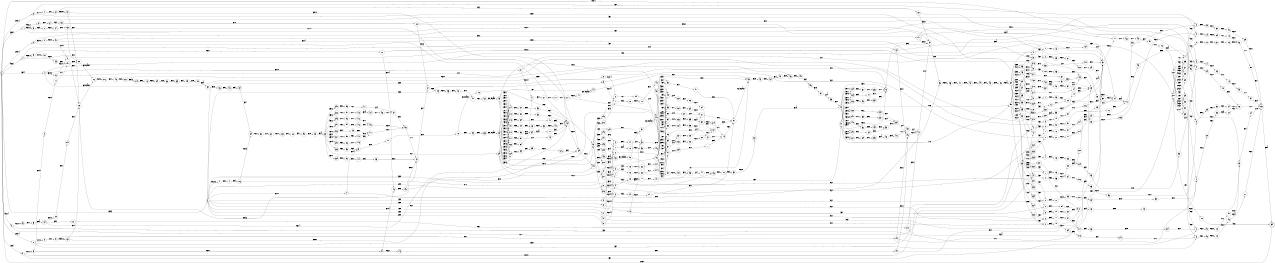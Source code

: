 digraph FST {
rankdir = LR;
size = "8.5,11";
label = "";
center = 1;
orientation = Portrait;
ranksep = "0.4";
nodesep = "0.25";
0 [label = "0", shape = circle, style = bold, fontsize = 14]
	0 -> 11 [label = "9:eps/4", fontsize = 14];
	0 -> 10 [label = "8:eps/4", fontsize = 14];
	0 -> 9 [label = "7:eps/4", fontsize = 14];
	0 -> 8 [label = "6:eps/4", fontsize = 14];
	0 -> 7 [label = "5:eps/4", fontsize = 14];
	0 -> 6 [label = "4:eps/4", fontsize = 14];
	0 -> 5 [label = "3:eps/4", fontsize = 14];
	0 -> 4 [label = "2:eps/4", fontsize = 14];
	0 -> 3 [label = "1:eps/5", fontsize = 14];
	0 -> 1 [label = "1:eps/4", fontsize = 14];
1 [label = "1", shape = circle, style = solid, fontsize = 14]
	1 -> 2 [label = "°:eps", fontsize = 14];
2 [label = "2", shape = circle, style = solid, fontsize = 14]
	2 -> 12 [label = "eps:p", fontsize = 14];
3 [label = "3", shape = circle, style = solid, fontsize = 14]
	3 -> 24 [label = "0:eps", fontsize = 14];
	3 -> 17 [label = "eps:c/2", fontsize = 14];
	3 -> 14 [label = "eps:m/3", fontsize = 14];
	3 -> 13 [label = "1:eps", fontsize = 14];
	3 -> 23 [label = "9:eps", fontsize = 14];
	3 -> 22 [label = "8:eps", fontsize = 14];
	3 -> 21 [label = "7:eps", fontsize = 14];
	3 -> 20 [label = "6:eps", fontsize = 14];
	3 -> 19 [label = "5:eps", fontsize = 14];
	3 -> 18 [label = "4:eps", fontsize = 14];
	3 -> 16 [label = "3:eps", fontsize = 14];
	3 -> 15 [label = "2:eps", fontsize = 14];
4 [label = "4", shape = circle, style = solid, fontsize = 14]
	4 -> 28 [label = "0:eps/1", fontsize = 14];
	4 -> 27 [label = "eps:v/2", fontsize = 14];
	4 -> 26 [label = "eps:d/3", fontsize = 14];
	4 -> 25 [label = "°:eps", fontsize = 14];
5 [label = "5", shape = circle, style = solid, fontsize = 14]
	5 -> 30 [label = "eps:t/2", fontsize = 14];
	5 -> 31 [label = "0:eps/1", fontsize = 14];
	5 -> 29 [label = "°:eps", fontsize = 14];
6 [label = "6", shape = circle, style = solid, fontsize = 14]
	6 -> 34 [label = "0:eps/1", fontsize = 14];
	6 -> 33 [label = "eps:c/2", fontsize = 14];
	6 -> 32 [label = "°:eps", fontsize = 14];
7 [label = "7", shape = circle, style = solid, fontsize = 14]
	7 -> 37 [label = "eps:q/2", fontsize = 14];
	7 -> 36 [label = "eps:c/4", fontsize = 14];
	7 -> 38 [label = "0:eps/1", fontsize = 14];
	7 -> 35 [label = "°:eps", fontsize = 14];
8 [label = "8", shape = circle, style = solid, fontsize = 14]
	8 -> 40 [label = "eps:s/2", fontsize = 14];
	8 -> 41 [label = "0:eps/1", fontsize = 14];
	8 -> 39 [label = "°:eps", fontsize = 14];
9 [label = "9", shape = circle, style = solid, fontsize = 14]
	9 -> 43 [label = "eps:s/2", fontsize = 14];
	9 -> 44 [label = "0:eps/1", fontsize = 14];
	9 -> 42 [label = "°:eps", fontsize = 14];
10 [label = "10", shape = circle, style = solid, fontsize = 14]
	10 -> 46 [label = "eps:o/2", fontsize = 14];
	10 -> 47 [label = "0:eps/1", fontsize = 14];
	10 -> 45 [label = "°:eps", fontsize = 14];
11 [label = "11", shape = circle, style = solid, fontsize = 14]
	11 -> 49 [label = "eps:n/2", fontsize = 14];
	11 -> 50 [label = "0:eps/1", fontsize = 14];
	11 -> 48 [label = "°:eps", fontsize = 14];
12 [label = "12", shape = circle, style = solid, fontsize = 14]
	12 -> 51 [label = "eps:r", fontsize = 14];
13 [label = "13", shape = circle, style = solid, fontsize = 14]
	13 -> 53 [label = "eps:o/4", fontsize = 14];
	13 -> 52 [label = "°:eps", fontsize = 14];
14 [label = "14", shape = circle, style = solid, fontsize = 14]
	14 -> 54 [label = "eps:i", fontsize = 14];
15 [label = "15", shape = circle, style = solid, fontsize = 14]
	15 -> 56 [label = "eps:d/4", fontsize = 14];
	15 -> 55 [label = "°:eps", fontsize = 14];
16 [label = "16", shape = circle, style = solid, fontsize = 14]
	16 -> 58 [label = "eps:t/4", fontsize = 14];
	16 -> 57 [label = "°:eps", fontsize = 14];
17 [label = "17", shape = circle, style = solid, fontsize = 14]
	17 -> 458 [label = "eps:e", fontsize = 14];
	17 -> 59 [label = "eps:i/4", fontsize = 14];
18 [label = "18", shape = circle, style = solid, fontsize = 14]
	18 -> 61 [label = "eps:c/4", fontsize = 14];
	18 -> 60 [label = "°:eps", fontsize = 14];
19 [label = "19", shape = circle, style = solid, fontsize = 14]
	19 -> 63 [label = "eps:q/4", fontsize = 14];
	19 -> 62 [label = "°:eps", fontsize = 14];
20 [label = "20", shape = circle, style = solid, fontsize = 14]
	20 -> 65 [label = "eps:d/4", fontsize = 14];
	20 -> 64 [label = "°:eps", fontsize = 14];
21 [label = "21", shape = circle, style = solid, fontsize = 14]
	21 -> 67 [label = "eps:d/4", fontsize = 14];
	21 -> 66 [label = "°:eps", fontsize = 14];
22 [label = "22", shape = circle, style = solid, fontsize = 14]
	22 -> 69 [label = "eps:d/4", fontsize = 14];
	22 -> 68 [label = "°:eps", fontsize = 14];
23 [label = "23", shape = circle, style = solid, fontsize = 14]
	23 -> 71 [label = "eps:d/4", fontsize = 14];
	23 -> 70 [label = "°:eps", fontsize = 14];
24 [label = "24", shape = circle, style = solid, fontsize = 14]
	24 -> 73 [label = "eps:d/4", fontsize = 14];
	24 -> 72 [label = "°:eps", fontsize = 14];
25 [label = "25", shape = circle, style = solid, fontsize = 14]
	25 -> 74 [label = "eps:s", fontsize = 14];
26 [label = "26", shape = circle, style = solid, fontsize = 14]
	26 -> 76 [label = "eps:o/1", fontsize = 14];
	26 -> 75 [label = "eps:u", fontsize = 14];
27 [label = "27", shape = circle, style = solid, fontsize = 14]
	27 -> 77 [label = "eps:e/4", fontsize = 14];
	27 -> 467 [label = "eps:i", fontsize = 14];
28 [label = "28", shape = circle, style = solid, fontsize = 14]
	28 -> 78 [label = "°:eps", fontsize = 14];
29 [label = "29", shape = circle, style = solid, fontsize = 14]
	29 -> 79 [label = "eps:t", fontsize = 14];
30 [label = "30", shape = circle, style = solid, fontsize = 14]
	30 -> 80 [label = "eps:r", fontsize = 14];
31 [label = "31", shape = circle, style = solid, fontsize = 14]
	31 -> 81 [label = "°:eps", fontsize = 14];
32 [label = "32", shape = circle, style = solid, fontsize = 14]
	32 -> 82 [label = "eps:c", fontsize = 14];
33 [label = "33", shape = circle, style = solid, fontsize = 14]
	33 -> 83 [label = "eps:u", fontsize = 14];
34 [label = "34", shape = circle, style = solid, fontsize = 14]
	34 -> 84 [label = "°:eps", fontsize = 14];
35 [label = "35", shape = circle, style = solid, fontsize = 14]
	35 -> 85 [label = "eps:q", fontsize = 14];
36 [label = "36", shape = circle, style = solid, fontsize = 14]
	36 -> 86 [label = "eps:i", fontsize = 14];
37 [label = "37", shape = circle, style = solid, fontsize = 14]
	37 -> 87 [label = "eps:u", fontsize = 14];
38 [label = "38", shape = circle, style = solid, fontsize = 14]
	38 -> 88 [label = "°:eps", fontsize = 14];
39 [label = "39", shape = circle, style = solid, fontsize = 14]
	39 -> 89 [label = "eps:s", fontsize = 14];
40 [label = "40", shape = circle, style = solid, fontsize = 14]
	40 -> 90 [label = "eps:e", fontsize = 14];
41 [label = "41", shape = circle, style = solid, fontsize = 14]
	41 -> 91 [label = "°:eps", fontsize = 14];
42 [label = "42", shape = circle, style = solid, fontsize = 14]
	42 -> 92 [label = "eps:s", fontsize = 14];
43 [label = "43", shape = circle, style = solid, fontsize = 14]
	43 -> 93 [label = "eps:i/2", fontsize = 14];
	43 -> 94 [label = "eps:e", fontsize = 14];
44 [label = "44", shape = circle, style = solid, fontsize = 14]
	44 -> 95 [label = "°:eps", fontsize = 14];
45 [label = "45", shape = circle, style = solid, fontsize = 14]
	45 -> 96 [label = "eps:o", fontsize = 14];
46 [label = "46", shape = circle, style = solid, fontsize = 14]
	46 -> 97 [label = "eps:c", fontsize = 14];
47 [label = "47", shape = circle, style = solid, fontsize = 14]
	47 -> 98 [label = "°:eps", fontsize = 14];
48 [label = "48", shape = circle, style = solid, fontsize = 14]
	48 -> 99 [label = "eps:n", fontsize = 14];
49 [label = "49", shape = circle, style = solid, fontsize = 14]
	49 -> 100 [label = "eps:u/2", fontsize = 14];
	49 -> 101 [label = "eps:o", fontsize = 14];
50 [label = "50", shape = circle, style = solid, fontsize = 14]
	50 -> 102 [label = "°:eps", fontsize = 14];
51 [label = "51", shape = circle, style = solid, fontsize = 14]
	51 -> 103 [label = "eps:i", fontsize = 14];
52 [label = "52", shape = circle, style = solid, fontsize = 14]
	52 -> 104 [label = "eps:u", fontsize = 14];
53 [label = "53", shape = circle, style = solid, fontsize = 14]
	53 -> 105 [label = "eps:n", fontsize = 14];
54 [label = "54", shape = circle, style = solid, fontsize = 14]
	54 -> 106 [label = "eps:l", fontsize = 14];
55 [label = "55", shape = circle, style = solid, fontsize = 14]
	55 -> 107 [label = "eps:d", fontsize = 14];
56 [label = "56", shape = circle, style = solid, fontsize = 14]
	56 -> 105 [label = "eps:o", fontsize = 14];
57 [label = "57", shape = circle, style = solid, fontsize = 14]
	57 -> 108 [label = "eps:d", fontsize = 14];
58 [label = "58", shape = circle, style = solid, fontsize = 14]
	58 -> 109 [label = "eps:r", fontsize = 14];
59 [label = "59", shape = circle, style = solid, fontsize = 14]
	59 -> 110 [label = "eps:e", fontsize = 14];
60 [label = "60", shape = circle, style = solid, fontsize = 14]
	60 -> 111 [label = "eps:d", fontsize = 14];
61 [label = "61", shape = circle, style = solid, fontsize = 14]
	61 -> 112 [label = "eps:a", fontsize = 14];
62 [label = "62", shape = circle, style = solid, fontsize = 14]
	62 -> 113 [label = "eps:d", fontsize = 14];
63 [label = "63", shape = circle, style = solid, fontsize = 14]
	63 -> 114 [label = "eps:u", fontsize = 14];
64 [label = "64", shape = circle, style = solid, fontsize = 14]
	64 -> 115 [label = "eps:d", fontsize = 14];
65 [label = "65", shape = circle, style = solid, fontsize = 14]
	65 -> 116 [label = "eps:i", fontsize = 14];
66 [label = "66", shape = circle, style = solid, fontsize = 14]
	66 -> 117 [label = "eps:d", fontsize = 14];
67 [label = "67", shape = circle, style = solid, fontsize = 14]
	67 -> 118 [label = "eps:i", fontsize = 14];
68 [label = "68", shape = circle, style = solid, fontsize = 14]
	68 -> 119 [label = "eps:d", fontsize = 14];
69 [label = "69", shape = circle, style = solid, fontsize = 14]
	69 -> 120 [label = "eps:i", fontsize = 14];
70 [label = "70", shape = circle, style = solid, fontsize = 14]
	70 -> 121 [label = "eps:d", fontsize = 14];
71 [label = "71", shape = circle, style = solid, fontsize = 14]
	71 -> 122 [label = "eps:i", fontsize = 14];
72 [label = "72", shape = circle, style = solid, fontsize = 14]
	72 -> 123 [label = "eps:d", fontsize = 14];
73 [label = "73", shape = circle, style = solid, fontsize = 14]
	73 -> 124 [label = "eps:i", fontsize = 14];
74 [label = "74", shape = circle, style = solid, fontsize = 14]
	74 -> 125 [label = "eps:e", fontsize = 14];
75 [label = "75", shape = circle, style = solid, fontsize = 14]
	75 -> 451 [label = "eps:c", fontsize = 14];
76 [label = "76", shape = circle, style = solid, fontsize = 14]
	76 -> 126 [label = "eps:s", fontsize = 14];
77 [label = "77", shape = circle, style = solid, fontsize = 14]
	77 -> 127 [label = "eps:i", fontsize = 14];
78 [label = "78", shape = circle, style = solid, fontsize = 14]
	78 -> 128 [label = "eps:v", fontsize = 14];
79 [label = "79", shape = circle, style = solid, fontsize = 14]
	79 -> 129 [label = "eps:e", fontsize = 14];
80 [label = "80", shape = circle, style = solid, fontsize = 14]
	80 -> 131 [label = "eps:e/2", fontsize = 14];
	80 -> 130 [label = "eps:i", fontsize = 14];
81 [label = "81", shape = circle, style = solid, fontsize = 14]
	81 -> 132 [label = "eps:t", fontsize = 14];
82 [label = "82", shape = circle, style = solid, fontsize = 14]
	82 -> 133 [label = "eps:u", fontsize = 14];
83 [label = "83", shape = circle, style = solid, fontsize = 14]
	83 -> 134 [label = "eps:a", fontsize = 14];
84 [label = "84", shape = circle, style = solid, fontsize = 14]
	84 -> 135 [label = "eps:c", fontsize = 14];
85 [label = "85", shape = circle, style = solid, fontsize = 14]
	85 -> 136 [label = "eps:u", fontsize = 14];
86 [label = "86", shape = circle, style = solid, fontsize = 14]
	86 -> 137 [label = "eps:n", fontsize = 14];
87 [label = "87", shape = circle, style = solid, fontsize = 14]
	87 -> 138 [label = "eps:i", fontsize = 14];
88 [label = "88", shape = circle, style = solid, fontsize = 14]
	88 -> 139 [label = "eps:q", fontsize = 14];
89 [label = "89", shape = circle, style = solid, fontsize = 14]
	89 -> 140 [label = "eps:e", fontsize = 14];
90 [label = "90", shape = circle, style = solid, fontsize = 14]
	90 -> 141 [label = "eps:x", fontsize = 14];
	90 -> 434 [label = "eps:s/4", fontsize = 14];
	90 -> 76 [label = "eps:i/2", fontsize = 14];
91 [label = "91", shape = circle, style = solid, fontsize = 14]
	91 -> 142 [label = "eps:s", fontsize = 14];
92 [label = "92", shape = circle, style = solid, fontsize = 14]
	92 -> 143 [label = "eps:e", fontsize = 14];
93 [label = "93", shape = circle, style = solid, fontsize = 14]
	93 -> 144 [label = "eps:e", fontsize = 14];
94 [label = "94", shape = circle, style = solid, fontsize = 14]
	94 -> 146 [label = "eps:t/4", fontsize = 14];
	94 -> 145 [label = "eps:p", fontsize = 14];
95 [label = "95", shape = circle, style = solid, fontsize = 14]
	95 -> 147 [label = "eps:s", fontsize = 14];
96 [label = "96", shape = circle, style = solid, fontsize = 14]
	96 -> 148 [label = "eps:c", fontsize = 14];
97 [label = "97", shape = circle, style = solid, fontsize = 14]
	97 -> 150 [label = "eps:h/2", fontsize = 14];
	97 -> 149 [label = "eps:t", fontsize = 14];
98 [label = "98", shape = circle, style = solid, fontsize = 14]
	98 -> 151 [label = "eps:o", fontsize = 14];
99 [label = "99", shape = circle, style = solid, fontsize = 14]
	99 -> 152 [label = "eps:o", fontsize = 14];
100 [label = "100", shape = circle, style = solid, fontsize = 14]
	100 -> 153 [label = "eps:e", fontsize = 14];
101 [label = "101", shape = circle, style = solid, fontsize = 14]
	101 -> 146 [label = "eps:v/4", fontsize = 14];
	101 -> 154 [label = "eps:n", fontsize = 14];
102 [label = "102", shape = circle, style = solid, fontsize = 14]
	102 -> 155 [label = "eps:n", fontsize = 14];
103 [label = "103", shape = circle, style = solid, fontsize = 14]
	103 -> 156 [label = "eps:m", fontsize = 14];
104 [label = "104", shape = circle, style = solid, fontsize = 14]
	104 -> 72 [label = "eps:n", fontsize = 14];
105 [label = "105", shape = circle, style = solid, fontsize = 14]
	105 -> 157 [label = "eps:c", fontsize = 14];
106 [label = "106", shape = circle, style = solid, fontsize = 14]
	106 -> 159 [label = "eps:l/3", fontsize = 14];
	106 -> 158 [label = "eps:e", fontsize = 14];
107 [label = "107", shape = circle, style = solid, fontsize = 14]
	107 -> 160 [label = "eps:u", fontsize = 14];
108 [label = "108", shape = circle, style = solid, fontsize = 14]
	108 -> 161 [label = "eps:e", fontsize = 14];
109 [label = "109", shape = circle, style = solid, fontsize = 14]
	109 -> 105 [label = "eps:e", fontsize = 14];
110 [label = "110", shape = circle, style = solid, fontsize = 14]
	110 -> 162 [label = "eps:n", fontsize = 14];
111 [label = "111", shape = circle, style = solid, fontsize = 14]
	111 -> 163 [label = "eps:e", fontsize = 14];
112 [label = "112", shape = circle, style = solid, fontsize = 14]
	112 -> 438 [label = "eps:t", fontsize = 14];
113 [label = "113", shape = circle, style = solid, fontsize = 14]
	113 -> 164 [label = "eps:e", fontsize = 14];
114 [label = "114", shape = circle, style = solid, fontsize = 14]
	114 -> 53 [label = "eps:i", fontsize = 14];
115 [label = "115", shape = circle, style = solid, fontsize = 14]
	115 -> 165 [label = "eps:e", fontsize = 14];
116 [label = "116", shape = circle, style = solid, fontsize = 14]
	116 -> 166 [label = "eps:e", fontsize = 14];
117 [label = "117", shape = circle, style = solid, fontsize = 14]
	117 -> 167 [label = "eps:e", fontsize = 14];
118 [label = "118", shape = circle, style = solid, fontsize = 14]
	118 -> 168 [label = "eps:e", fontsize = 14];
119 [label = "119", shape = circle, style = solid, fontsize = 14]
	119 -> 169 [label = "eps:e", fontsize = 14];
120 [label = "120", shape = circle, style = solid, fontsize = 14]
	120 -> 170 [label = "eps:e", fontsize = 14];
121 [label = "121", shape = circle, style = solid, fontsize = 14]
	121 -> 171 [label = "eps:e", fontsize = 14];
122 [label = "122", shape = circle, style = solid, fontsize = 14]
	122 -> 172 [label = "eps:e", fontsize = 14];
123 [label = "123", shape = circle, style = solid, fontsize = 14]
	123 -> 173 [label = "eps:e", fontsize = 14];
124 [label = "124", shape = circle, style = solid, fontsize = 14]
	124 -> 174 [label = "eps:e", fontsize = 14];
125 [label = "125", shape = circle, style = solid, fontsize = 14]
	125 -> 175 [label = "eps:g", fontsize = 14];
126 [label = "126", shape = circle, style = solid, fontsize = 14]
	126 -> 176 [label = "eps:(espacio)", fontsize = 14];
	126 -> 431 [label = "eps:c/3", fontsize = 14];
127 [label = "127", shape = circle, style = solid, fontsize = 14]
	127 -> 177 [label = "eps:n", fontsize = 14];
128 [label = "128", shape = circle, style = solid, fontsize = 14]
	128 -> 178 [label = "eps:i", fontsize = 14];
129 [label = "129", shape = circle, style = solid, fontsize = 14]
	129 -> 179 [label = "eps:r", fontsize = 14];
130 [label = "130", shape = circle, style = solid, fontsize = 14]
	130 -> 451 [label = "eps:c/1", fontsize = 14];
	130 -> 477 [label = "eps:g", fontsize = 14];
131 [label = "131", shape = circle, style = solid, fontsize = 14]
	131 -> 439 [label = "eps:i/2", fontsize = 14];
	131 -> 126 [label = "eps:s", fontsize = 14];
132 [label = "132", shape = circle, style = solid, fontsize = 14]
	132 -> 128 [label = "eps:r", fontsize = 14];
133 [label = "133", shape = circle, style = solid, fontsize = 14]
	133 -> 180 [label = "eps:a", fontsize = 14];
134 [label = "134", shape = circle, style = solid, fontsize = 14]
	134 -> 434 [label = "eps:r/4", fontsize = 14];
	134 -> 181 [label = "eps:d", fontsize = 14];
	134 -> 182 [label = "eps:t/2", fontsize = 14];
135 [label = "135", shape = circle, style = solid, fontsize = 14]
	135 -> 183 [label = "eps:u", fontsize = 14];
136 [label = "136", shape = circle, style = solid, fontsize = 14]
	136 -> 184 [label = "eps:i", fontsize = 14];
137 [label = "137", shape = circle, style = solid, fontsize = 14]
	137 -> 185 [label = "eps:c", fontsize = 14];
138 [label = "138", shape = circle, style = solid, fontsize = 14]
	138 -> 186 [label = "eps:n", fontsize = 14];
139 [label = "139", shape = circle, style = solid, fontsize = 14]
	139 -> 187 [label = "eps:u", fontsize = 14];
140 [label = "140", shape = circle, style = solid, fontsize = 14]
	140 -> 188 [label = "eps:x", fontsize = 14];
141 [label = "141", shape = circle, style = solid, fontsize = 14]
	141 -> 451 [label = "eps:c/1", fontsize = 14];
	141 -> 467 [label = "eps:a", fontsize = 14];
142 [label = "142", shape = circle, style = solid, fontsize = 14]
	142 -> 189 [label = "eps:e", fontsize = 14];
143 [label = "143", shape = circle, style = solid, fontsize = 14]
	143 -> 190 [label = "eps:p", fontsize = 14];
144 [label = "144", shape = circle, style = solid, fontsize = 14]
	144 -> 191 [label = "eps:t", fontsize = 14];
145 [label = "145", shape = circle, style = solid, fontsize = 14]
	145 -> 192 [label = "eps:t", fontsize = 14];
146 [label = "146", shape = circle, style = solid, fontsize = 14]
	146 -> 193 [label = "eps:e", fontsize = 14];
147 [label = "147", shape = circle, style = solid, fontsize = 14]
	147 -> 194 [label = "eps:e", fontsize = 14];
148 [label = "148", shape = circle, style = solid, fontsize = 14]
	148 -> 195 [label = "eps:t", fontsize = 14];
149 [label = "149", shape = circle, style = solid, fontsize = 14]
	149 -> 196 [label = "eps:i/1", fontsize = 14];
	149 -> 467 [label = "eps:o", fontsize = 14];
150 [label = "150", shape = circle, style = solid, fontsize = 14]
	150 -> 439 [label = "eps:e/2", fontsize = 14];
	150 -> 126 [label = "eps:o", fontsize = 14];
151 [label = "151", shape = circle, style = solid, fontsize = 14]
	151 -> 197 [label = "eps:c", fontsize = 14];
152 [label = "152", shape = circle, style = solid, fontsize = 14]
	152 -> 198 [label = "eps:v", fontsize = 14];
153 [label = "153", shape = circle, style = solid, fontsize = 14]
	153 -> 191 [label = "eps:v", fontsize = 14];
154 [label = "154", shape = circle, style = solid, fontsize = 14]
	154 -> 196 [label = "eps:i/1", fontsize = 14];
	154 -> 467 [label = "eps:a", fontsize = 14];
155 [label = "155", shape = circle, style = solid, fontsize = 14]
	155 -> 199 [label = "eps:o", fontsize = 14];
156 [label = "156", shape = circle, style = solid, fontsize = 14]
	156 -> 200 [label = "eps:e", fontsize = 14];
157 [label = "157", shape = circle, style = solid, fontsize = 14]
	157 -> 201 [label = "eps:e", fontsize = 14];
158 [label = "158", shape = circle, style = solid, fontsize = 14]
	158 -> 202 [label = "eps:s", fontsize = 14];
159 [label = "159", shape = circle, style = solid, fontsize = 14]
	159 -> 203 [label = "eps:o", fontsize = 14];
160 [label = "160", shape = circle, style = solid, fontsize = 14]
	160 -> 72 [label = "eps:o", fontsize = 14];
161 [label = "161", shape = circle, style = solid, fontsize = 14]
	161 -> 204 [label = "eps:c", fontsize = 14];
162 [label = "162", shape = circle, style = solid, fontsize = 14]
	162 -> 206 [label = "eps:(espacio)", fontsize = 14];
	162 -> 205 [label = "eps:t", fontsize = 14];
163 [label = "163", shape = circle, style = solid, fontsize = 14]
	163 -> 207 [label = "eps:c", fontsize = 14];
164 [label = "164", shape = circle, style = solid, fontsize = 14]
	164 -> 208 [label = "eps:c", fontsize = 14];
165 [label = "165", shape = circle, style = solid, fontsize = 14]
	165 -> 209 [label = "eps:c", fontsize = 14];
166 [label = "166", shape = circle, style = solid, fontsize = 14]
	166 -> 210 [label = "eps:c", fontsize = 14];
167 [label = "167", shape = circle, style = solid, fontsize = 14]
	167 -> 211 [label = "eps:c", fontsize = 14];
168 [label = "168", shape = circle, style = solid, fontsize = 14]
	168 -> 212 [label = "eps:c", fontsize = 14];
169 [label = "169", shape = circle, style = solid, fontsize = 14]
	169 -> 213 [label = "eps:c", fontsize = 14];
170 [label = "170", shape = circle, style = solid, fontsize = 14]
	170 -> 447 [label = "eps:c", fontsize = 14];
171 [label = "171", shape = circle, style = solid, fontsize = 14]
	171 -> 214 [label = "eps:c", fontsize = 14];
172 [label = "172", shape = circle, style = solid, fontsize = 14]
	172 -> 448 [label = "eps:c", fontsize = 14];
173 [label = "173", shape = circle, style = solid, fontsize = 14]
	173 -> 215 [label = "eps:c", fontsize = 14];
174 [label = "174", shape = circle, style = solid, fontsize = 14]
	174 -> 201 [label = "eps:z", fontsize = 14];
175 [label = "175", shape = circle, style = solid, fontsize = 14]
	175 -> 499 [label = "eps:u", fontsize = 14];
176 [label = "176", shape = circle, style = solid, fontsize = 14]
	176 -> 216 [label = "eps:m", fontsize = 14];
177 [label = "177", shape = circle, style = solid, fontsize = 14]
	177 -> 217 [label = "eps:t", fontsize = 14];
178 [label = "178", shape = circle, style = solid, fontsize = 14]
	178 -> 493 [label = "eps:g", fontsize = 14];
179 [label = "179", shape = circle, style = solid, fontsize = 14]
	179 -> 156 [label = "eps:c", fontsize = 14];
180 [label = "180", shape = circle, style = solid, fontsize = 14]
	180 -> 188 [label = "eps:r", fontsize = 14];
181 [label = "181", shape = circle, style = solid, fontsize = 14]
	181 -> 218 [label = "eps:r", fontsize = 14];
182 [label = "182", shape = circle, style = solid, fontsize = 14]
	182 -> 219 [label = "eps:r", fontsize = 14];
183 [label = "183", shape = circle, style = solid, fontsize = 14]
	183 -> 220 [label = "eps:a", fontsize = 14];
184 [label = "184", shape = circle, style = solid, fontsize = 14]
	184 -> 188 [label = "eps:n", fontsize = 14];
185 [label = "185", shape = circle, style = solid, fontsize = 14]
	185 -> 434 [label = "eps:u/2", fontsize = 14];
	185 -> 221 [label = "eps:o", fontsize = 14];
186 [label = "186", shape = circle, style = solid, fontsize = 14]
	186 -> 451 [label = "eps:g/1", fontsize = 14];
	186 -> 437 [label = "eps:i/5", fontsize = 14];
	186 -> 488 [label = "eps:c", fontsize = 14];
187 [label = "187", shape = circle, style = solid, fontsize = 14]
	187 -> 222 [label = "eps:i", fontsize = 14];
188 [label = "188", shape = circle, style = solid, fontsize = 14]
	188 -> 223 [label = "eps:t", fontsize = 14];
189 [label = "189", shape = circle, style = solid, fontsize = 14]
	189 -> 224 [label = "eps:x", fontsize = 14];
190 [label = "190", shape = circle, style = solid, fontsize = 14]
	190 -> 215 [label = "eps:t", fontsize = 14];
191 [label = "191", shape = circle, style = solid, fontsize = 14]
	191 -> 221 [label = "eps:e", fontsize = 14];
192 [label = "192", shape = circle, style = solid, fontsize = 14]
	192 -> 196 [label = "eps:i/1", fontsize = 14];
	192 -> 225 [label = "eps:u", fontsize = 14];
193 [label = "193", shape = circle, style = solid, fontsize = 14]
	193 -> 431 [label = "eps:c/1", fontsize = 14];
	193 -> 449 [label = "eps:n", fontsize = 14];
194 [label = "194", shape = circle, style = solid, fontsize = 14]
	194 -> 226 [label = "eps:p", fontsize = 14];
195 [label = "195", shape = circle, style = solid, fontsize = 14]
	195 -> 227 [label = "eps:a", fontsize = 14];
196 [label = "196", shape = circle, style = solid, fontsize = 14]
	196 -> 476 [label = "eps:n", fontsize = 14];
197 [label = "197", shape = circle, style = solid, fontsize = 14]
	197 -> 228 [label = "eps:t", fontsize = 14];
198 [label = "198", shape = circle, style = solid, fontsize = 14]
	198 -> 229 [label = "eps:e", fontsize = 14];
199 [label = "199", shape = circle, style = solid, fontsize = 14]
	199 -> 224 [label = "eps:n", fontsize = 14];
200 [label = "200", shape = circle, style = solid, fontsize = 14]
	200 -> 223 [label = "eps:r", fontsize = 14];
201 [label = "201", shape = circle, style = solid, fontsize = 14]
	201 -> 450 [label = "eps:(espacio)", fontsize = 14];
202 [label = "202", shape = circle, style = solid, fontsize = 14]
	202 -> 230 [label = "eps:i", fontsize = 14];
203 [label = "203", shape = circle, style = solid, fontsize = 14]
	203 -> 231 [label = "eps:n", fontsize = 14];
204 [label = "204", shape = circle, style = solid, fontsize = 14]
	204 -> 232 [label = "eps:i", fontsize = 14];
205 [label = "205", shape = circle, style = solid, fontsize = 14]
	205 -> 233 [label = "eps:o", fontsize = 14];
206 [label = "206", shape = circle, style = solid, fontsize = 14]
	206 -> 444 [label = "0:eps", fontsize = 14];
207 [label = "207", shape = circle, style = solid, fontsize = 14]
	207 -> 234 [label = "eps:i", fontsize = 14];
208 [label = "208", shape = circle, style = solid, fontsize = 14]
	208 -> 235 [label = "eps:i", fontsize = 14];
209 [label = "209", shape = circle, style = solid, fontsize = 14]
	209 -> 236 [label = "eps:i", fontsize = 14];
210 [label = "210", shape = circle, style = solid, fontsize = 14]
	210 -> 237 [label = "eps:i", fontsize = 14];
211 [label = "211", shape = circle, style = solid, fontsize = 14]
	211 -> 238 [label = "eps:i", fontsize = 14];
212 [label = "212", shape = circle, style = solid, fontsize = 14]
	212 -> 239 [label = "eps:i", fontsize = 14];
213 [label = "213", shape = circle, style = solid, fontsize = 14]
	213 -> 240 [label = "eps:i", fontsize = 14];
214 [label = "214", shape = circle, style = solid, fontsize = 14]
	214 -> 242 [label = "eps:i", fontsize = 14];
215 [label = "215", shape = circle, style = solid, fontsize = 14]
	215 -> 244 [label = "eps:i", fontsize = 14];
216 [label = "216", shape = circle, style = solid, fontsize = 14]
	216 -> 245 [label = "eps:i", fontsize = 14];
217 [label = "217", shape = circle, style = solid, fontsize = 14]
	217 -> 247 [label = "eps:e", fontsize = 14];
	217 -> 246 [label = "eps:i", fontsize = 14];
218 [label = "218", shape = circle, style = solid, fontsize = 14]
	218 -> 476 [label = "eps:i/1", fontsize = 14];
	218 -> 467 [label = "eps:a", fontsize = 14];
219 [label = "219", shape = circle, style = solid, fontsize = 14]
	219 -> 126 [label = "eps:o", fontsize = 14];
220 [label = "220", shape = circle, style = solid, fontsize = 14]
	220 -> 248 [label = "eps:d", fontsize = 14];
221 [label = "221", shape = circle, style = solid, fontsize = 14]
	221 -> 176 [label = "eps:(espacio)", fontsize = 14];
222 [label = "222", shape = circle, style = solid, fontsize = 14]
	222 -> 249 [label = "eps:n", fontsize = 14];
223 [label = "223", shape = circle, style = solid, fontsize = 14]
	223 -> 469 [label = "eps:a", fontsize = 14];
224 [label = "224", shape = circle, style = solid, fontsize = 14]
	224 -> 178 [label = "eps:a", fontsize = 14];
225 [label = "225", shape = circle, style = solid, fontsize = 14]
	225 -> 467 [label = "eps:a", fontsize = 14];
226 [label = "226", shape = circle, style = solid, fontsize = 14]
	226 -> 250 [label = "eps:t", fontsize = 14];
227 [label = "227", shape = circle, style = solid, fontsize = 14]
	227 -> 223 [label = "eps:v", fontsize = 14];
228 [label = "228", shape = circle, style = solid, fontsize = 14]
	228 -> 178 [label = "eps:o", fontsize = 14];
229 [label = "229", shape = circle, style = solid, fontsize = 14]
	229 -> 223 [label = "eps:n", fontsize = 14];
230 [label = "230", shape = circle, style = solid, fontsize = 14]
	230 -> 251 [label = "eps:m", fontsize = 14];
231 [label = "231", shape = circle, style = solid, fontsize = 14]
	231 -> 252 [label = "eps:e", fontsize = 14];
232 [label = "232", shape = circle, style = solid, fontsize = 14]
	232 -> 253 [label = "eps:m", fontsize = 14];
233 [label = "233", shape = circle, style = solid, fontsize = 14]
	233 -> 254 [label = "eps:(espacio)", fontsize = 14];
234 [label = "234", shape = circle, style = solid, fontsize = 14]
	234 -> 255 [label = "eps:m", fontsize = 14];
235 [label = "235", shape = circle, style = solid, fontsize = 14]
	235 -> 256 [label = "eps:m", fontsize = 14];
236 [label = "236", shape = circle, style = solid, fontsize = 14]
	236 -> 503 [label = "eps:m", fontsize = 14];
237 [label = "237", shape = circle, style = solid, fontsize = 14]
	237 -> 257 [label = "eps:s", fontsize = 14];
238 [label = "238", shape = circle, style = solid, fontsize = 14]
	238 -> 504 [label = "eps:m", fontsize = 14];
239 [label = "239", shape = circle, style = solid, fontsize = 14]
	239 -> 258 [label = "eps:s", fontsize = 14];
240 [label = "240", shape = circle, style = solid, fontsize = 14]
	240 -> 45 [label = "eps:m", fontsize = 14];
241 [label = "241", shape = circle, style = solid, fontsize = 14]
	241 -> 259 [label = "eps:o", fontsize = 14];
242 [label = "242", shape = circle, style = solid, fontsize = 14]
	242 -> 505 [label = "eps:m", fontsize = 14];
243 [label = "243", shape = circle, style = solid, fontsize = 14]
	243 -> 260 [label = "eps:n", fontsize = 14];
244 [label = "244", shape = circle, style = solid, fontsize = 14]
	244 -> 223 [label = "eps:m", fontsize = 14];
245 [label = "245", shape = circle, style = solid, fontsize = 14]
	245 -> 261 [label = "eps:l", fontsize = 14];
246 [label = "246", shape = circle, style = solid, fontsize = 14]
	246 -> 462 [label = "1:eps", fontsize = 14];
	246 -> 243 [label = "9:eps", fontsize = 14];
	246 -> 241 [label = "8:eps", fontsize = 14];
	246 -> 239 [label = "7:eps", fontsize = 14];
	246 -> 237 [label = "6:eps", fontsize = 14];
	246 -> 265 [label = "5:eps", fontsize = 14];
	246 -> 264 [label = "4:eps", fontsize = 14];
	246 -> 263 [label = "3:eps", fontsize = 14];
	246 -> 262 [label = "2:eps", fontsize = 14];
247 [label = "247", shape = circle, style = solid, fontsize = 14]
	247 -> 444 [label = "eps:(espacio)", fontsize = 14];
248 [label = "248", shape = circle, style = solid, fontsize = 14]
	248 -> 224 [label = "eps:r", fontsize = 14];
249 [label = "249", shape = circle, style = solid, fontsize = 14]
	249 -> 250 [label = "eps:c", fontsize = 14];
250 [label = "250", shape = circle, style = solid, fontsize = 14]
	250 -> 224 [label = "eps:u", fontsize = 14];
251 [label = "251", shape = circle, style = solid, fontsize = 14]
	251 -> 482 [label = "eps:a", fontsize = 14];
252 [label = "252", shape = circle, style = solid, fontsize = 14]
	252 -> 266 [label = "eps:s", fontsize = 14];
253 [label = "253", shape = circle, style = solid, fontsize = 14]
	253 -> 29 [label = "eps:o", fontsize = 14];
254 [label = "254", shape = circle, style = solid, fontsize = 14]
	254 -> 274 [label = "9:eps/1", fontsize = 14];
	254 -> 273 [label = "8:eps/1", fontsize = 14];
	254 -> 272 [label = "7:eps/1", fontsize = 14];
	254 -> 271 [label = "6:eps/1", fontsize = 14];
	254 -> 407 [label = "5:eps/1", fontsize = 14];
	254 -> 270 [label = "4:eps/1", fontsize = 14];
	254 -> 269 [label = "3:eps/1", fontsize = 14];
	254 -> 268 [label = "2:eps/1", fontsize = 14];
	254 -> 246 [label = "0:eps/1", fontsize = 14];
	254 -> 267 [label = "1:eps", fontsize = 14];
255 [label = "255", shape = circle, style = solid, fontsize = 14]
	255 -> 32 [label = "eps:o", fontsize = 14];
256 [label = "256", shape = circle, style = solid, fontsize = 14]
	256 -> 35 [label = "eps:o", fontsize = 14];
257 [label = "257", shape = circle, style = solid, fontsize = 14]
	257 -> 275 [label = "eps:e", fontsize = 14];
258 [label = "258", shape = circle, style = solid, fontsize = 14]
	258 -> 276 [label = "eps:i", fontsize = 14];
259 [label = "259", shape = circle, style = solid, fontsize = 14]
	259 -> 277 [label = "eps:c", fontsize = 14];
260 [label = "260", shape = circle, style = solid, fontsize = 14]
	260 -> 278 [label = "eps:u", fontsize = 14];
261 [label = "261", shape = circle, style = solid, fontsize = 14]
	261 -> 279 [label = "eps:l/3", fontsize = 14];
	261 -> 483 [label = "eps:e", fontsize = 14];
262 [label = "262", shape = circle, style = solid, fontsize = 14]
	262 -> 281 [label = "eps:d", fontsize = 14];
263 [label = "263", shape = circle, style = solid, fontsize = 14]
	263 -> 282 [label = "eps:t", fontsize = 14];
264 [label = "264", shape = circle, style = solid, fontsize = 14]
	264 -> 283 [label = "eps:c", fontsize = 14];
265 [label = "265", shape = circle, style = solid, fontsize = 14]
	265 -> 284 [label = "eps:c", fontsize = 14];
266 [label = "266", shape = circle, style = solid, fontsize = 14]
	266 -> 293 [label = "eps:i", fontsize = 14];
267 [label = "267", shape = circle, style = solid, fontsize = 14]
	267 -> 303 [label = "0:eps", fontsize = 14];
	267 -> 294 [label = "1:eps", fontsize = 14];
	267 -> 302 [label = "9:eps", fontsize = 14];
	267 -> 301 [label = "8:eps", fontsize = 14];
	267 -> 300 [label = "7:eps", fontsize = 14];
	267 -> 299 [label = "6:eps", fontsize = 14];
	267 -> 298 [label = "5:eps", fontsize = 14];
	267 -> 297 [label = "4:eps", fontsize = 14];
	267 -> 296 [label = "3:eps", fontsize = 14];
	267 -> 295 [label = "2:eps", fontsize = 14];
268 [label = "268", shape = circle, style = solid, fontsize = 14]
	268 -> 304 [label = "eps:v", fontsize = 14];
269 [label = "269", shape = circle, style = solid, fontsize = 14]
	269 -> 305 [label = "eps:t", fontsize = 14];
270 [label = "270", shape = circle, style = solid, fontsize = 14]
	270 -> 306 [label = "eps:c", fontsize = 14];
271 [label = "271", shape = circle, style = solid, fontsize = 14]
	271 -> 307 [label = "eps:s", fontsize = 14];
272 [label = "272", shape = circle, style = solid, fontsize = 14]
	272 -> 308 [label = "eps:s", fontsize = 14];
273 [label = "273", shape = circle, style = solid, fontsize = 14]
	273 -> 309 [label = "eps:o", fontsize = 14];
274 [label = "274", shape = circle, style = solid, fontsize = 14]
	274 -> 310 [label = "eps:n", fontsize = 14];
275 [label = "275", shape = circle, style = solid, fontsize = 14]
	275 -> 311 [label = "eps:i", fontsize = 14];
276 [label = "276", shape = circle, style = solid, fontsize = 14]
	276 -> 312 [label = "eps:e", fontsize = 14];
277 [label = "277", shape = circle, style = solid, fontsize = 14]
	277 -> 313 [label = "eps:h", fontsize = 14];
278 [label = "278", shape = circle, style = solid, fontsize = 14]
	278 -> 314 [label = "eps:e", fontsize = 14];
279 [label = "279", shape = circle, style = solid, fontsize = 14]
	279 -> 315 [label = "eps:o", fontsize = 14];
280 [label = "280", shape = circle, style = solid, fontsize = 14]
	280 -> 1 [label = "1:eps", fontsize = 14];
	280 -> 323 [label = "9:eps", fontsize = 14];
	280 -> 322 [label = "8:eps", fontsize = 14];
	280 -> 321 [label = "7:eps", fontsize = 14];
	280 -> 320 [label = "6:eps", fontsize = 14];
	280 -> 319 [label = "5:eps", fontsize = 14];
	280 -> 318 [label = "4:eps", fontsize = 14];
	280 -> 317 [label = "3:eps", fontsize = 14];
	280 -> 316 [label = "2:eps", fontsize = 14];
281 [label = "281", shape = circle, style = solid, fontsize = 14]
	281 -> 311 [label = "eps:o", fontsize = 14];
282 [label = "282", shape = circle, style = solid, fontsize = 14]
	282 -> 324 [label = "eps:r", fontsize = 14];
283 [label = "283", shape = circle, style = solid, fontsize = 14]
	283 -> 325 [label = "eps:u", fontsize = 14];
284 [label = "284", shape = circle, style = solid, fontsize = 14]
	284 -> 326 [label = "eps:i", fontsize = 14];
285 [label = "285", shape = circle, style = solid, fontsize = 14]
	285 -> 327 [label = "eps:d", fontsize = 14];
286 [label = "286", shape = circle, style = solid, fontsize = 14]
	286 -> 328 [label = "eps:t", fontsize = 14];
287 [label = "287", shape = circle, style = solid, fontsize = 14]
	287 -> 329 [label = "eps:c", fontsize = 14];
288 [label = "288", shape = circle, style = solid, fontsize = 14]
	288 -> 330 [label = "eps:q", fontsize = 14];
289 [label = "289", shape = circle, style = solid, fontsize = 14]
	289 -> 331 [label = "eps:s", fontsize = 14];
290 [label = "290", shape = circle, style = solid, fontsize = 14]
	290 -> 332 [label = "eps:o", fontsize = 14];
291 [label = "291", shape = circle, style = solid, fontsize = 14]
	291 -> 333 [label = "eps:n", fontsize = 14];
292 [label = "292", shape = circle, style = solid, fontsize = 14]
	292 -> 341 [label = "9:eps/1", fontsize = 14];
	292 -> 340 [label = "8:eps/1", fontsize = 14];
	292 -> 339 [label = "7:eps/1", fontsize = 14];
	292 -> 338 [label = "6:eps/1", fontsize = 14];
	292 -> 453 [label = "5:eps/1", fontsize = 14];
	292 -> 337 [label = "4:eps/1", fontsize = 14];
	292 -> 336 [label = "3:eps/1", fontsize = 14];
	292 -> 335 [label = "2:eps/1", fontsize = 14];
	292 -> 510 [label = "0:eps", fontsize = 14];
	292 -> 334 [label = "1:eps/1", fontsize = 14];
293 [label = "293", shape = circle, style = solid, fontsize = 14]
	293 -> 342 [label = "eps:m", fontsize = 14];
294 [label = "294", shape = circle, style = solid, fontsize = 14]
	294 -> 53 [label = "eps:o", fontsize = 14];
295 [label = "295", shape = circle, style = solid, fontsize = 14]
	295 -> 56 [label = "eps:d", fontsize = 14];
296 [label = "296", shape = circle, style = solid, fontsize = 14]
	296 -> 58 [label = "eps:t", fontsize = 14];
297 [label = "297", shape = circle, style = solid, fontsize = 14]
	297 -> 61 [label = "eps:c", fontsize = 14];
298 [label = "298", shape = circle, style = solid, fontsize = 14]
	298 -> 63 [label = "eps:q", fontsize = 14];
299 [label = "299", shape = circle, style = solid, fontsize = 14]
	299 -> 65 [label = "eps:d", fontsize = 14];
300 [label = "300", shape = circle, style = solid, fontsize = 14]
	300 -> 67 [label = "eps:d", fontsize = 14];
301 [label = "301", shape = circle, style = solid, fontsize = 14]
	301 -> 69 [label = "eps:d", fontsize = 14];
302 [label = "302", shape = circle, style = solid, fontsize = 14]
	302 -> 71 [label = "eps:d", fontsize = 14];
303 [label = "303", shape = circle, style = solid, fontsize = 14]
	303 -> 73 [label = "eps:d", fontsize = 14];
304 [label = "304", shape = circle, style = solid, fontsize = 14]
	304 -> 77 [label = "eps:e", fontsize = 14];
305 [label = "305", shape = circle, style = solid, fontsize = 14]
	305 -> 343 [label = "eps:r", fontsize = 14];
306 [label = "306", shape = circle, style = solid, fontsize = 14]
	306 -> 344 [label = "eps:u", fontsize = 14];
307 [label = "307", shape = circle, style = solid, fontsize = 14]
	307 -> 345 [label = "eps:e", fontsize = 14];
308 [label = "308", shape = circle, style = solid, fontsize = 14]
	308 -> 346 [label = "eps:e", fontsize = 14];
309 [label = "309", shape = circle, style = solid, fontsize = 14]
	309 -> 347 [label = "eps:c", fontsize = 14];
310 [label = "310", shape = circle, style = solid, fontsize = 14]
	310 -> 348 [label = "eps:o", fontsize = 14];
311 [label = "311", shape = circle, style = solid, fontsize = 14]
	311 -> 201 [label = "eps:s", fontsize = 14];
312 [label = "312", shape = circle, style = solid, fontsize = 14]
	312 -> 157 [label = "eps:t", fontsize = 14];
313 [label = "313", shape = circle, style = solid, fontsize = 14]
	313 -> 201 [label = "eps:o", fontsize = 14];
314 [label = "314", shape = circle, style = solid, fontsize = 14]
	314 -> 157 [label = "eps:v", fontsize = 14];
315 [label = "315", shape = circle, style = solid, fontsize = 14]
	315 -> 349 [label = "eps:n", fontsize = 14];
316 [label = "316", shape = circle, style = solid, fontsize = 14]
	316 -> 25 [label = "°:eps", fontsize = 14];
317 [label = "317", shape = circle, style = solid, fontsize = 14]
	317 -> 29 [label = "°:eps", fontsize = 14];
318 [label = "318", shape = circle, style = solid, fontsize = 14]
	318 -> 32 [label = "°:eps", fontsize = 14];
319 [label = "319", shape = circle, style = solid, fontsize = 14]
	319 -> 35 [label = "°:eps", fontsize = 14];
320 [label = "320", shape = circle, style = solid, fontsize = 14]
	320 -> 39 [label = "°:eps", fontsize = 14];
321 [label = "321", shape = circle, style = solid, fontsize = 14]
	321 -> 42 [label = "°:eps", fontsize = 14];
322 [label = "322", shape = circle, style = solid, fontsize = 14]
	322 -> 45 [label = "°:eps", fontsize = 14];
323 [label = "323", shape = circle, style = solid, fontsize = 14]
	323 -> 48 [label = "°:eps", fontsize = 14];
324 [label = "324", shape = circle, style = solid, fontsize = 14]
	324 -> 311 [label = "eps:e", fontsize = 14];
325 [label = "325", shape = circle, style = solid, fontsize = 14]
	325 -> 350 [label = "eps:a", fontsize = 14];
326 [label = "326", shape = circle, style = solid, fontsize = 14]
	326 -> 351 [label = "eps:n", fontsize = 14];
327 [label = "327", shape = circle, style = solid, fontsize = 14]
	327 -> 75 [label = "eps:u", fontsize = 14];
328 [label = "328", shape = circle, style = solid, fontsize = 14]
	328 -> 352 [label = "eps:r", fontsize = 14];
329 [label = "329", shape = circle, style = solid, fontsize = 14]
	329 -> 353 [label = "eps:u", fontsize = 14];
330 [label = "330", shape = circle, style = solid, fontsize = 14]
	330 -> 354 [label = "eps:u", fontsize = 14];
331 [label = "331", shape = circle, style = solid, fontsize = 14]
	331 -> 355 [label = "eps:e", fontsize = 14];
332 [label = "332", shape = circle, style = solid, fontsize = 14]
	332 -> 356 [label = "eps:c", fontsize = 14];
333 [label = "333", shape = circle, style = solid, fontsize = 14]
	333 -> 357 [label = "eps:o", fontsize = 14];
334 [label = "334", shape = circle, style = solid, fontsize = 14]
	334 -> 367 [label = "0:eps", fontsize = 14];
	334 -> 358 [label = "1:eps", fontsize = 14];
	334 -> 366 [label = "9:eps", fontsize = 14];
	334 -> 365 [label = "8:eps", fontsize = 14];
	334 -> 364 [label = "7:eps", fontsize = 14];
	334 -> 363 [label = "6:eps", fontsize = 14];
	334 -> 362 [label = "5:eps", fontsize = 14];
	334 -> 361 [label = "4:eps", fontsize = 14];
	334 -> 360 [label = "3:eps", fontsize = 14];
	334 -> 359 [label = "2:eps", fontsize = 14];
335 [label = "335", shape = circle, style = solid, fontsize = 14]
	335 -> 368 [label = "eps:v/1", fontsize = 14];
	335 -> 28 [label = "0:eps", fontsize = 14];
336 [label = "336", shape = circle, style = solid, fontsize = 14]
	336 -> 369 [label = "eps:t/1", fontsize = 14];
	336 -> 31 [label = "0:eps", fontsize = 14];
337 [label = "337", shape = circle, style = solid, fontsize = 14]
	337 -> 370 [label = "eps:c/1", fontsize = 14];
	337 -> 34 [label = "0:eps", fontsize = 14];
338 [label = "338", shape = circle, style = solid, fontsize = 14]
	338 -> 371 [label = "eps:s/1", fontsize = 14];
	338 -> 41 [label = "0:eps", fontsize = 14];
339 [label = "339", shape = circle, style = solid, fontsize = 14]
	339 -> 372 [label = "eps:s/1", fontsize = 14];
	339 -> 44 [label = "0:eps", fontsize = 14];
340 [label = "340", shape = circle, style = solid, fontsize = 14]
	340 -> 373 [label = "eps:o/1", fontsize = 14];
	340 -> 47 [label = "0:eps", fontsize = 14];
341 [label = "341", shape = circle, style = solid, fontsize = 14]
	341 -> 374 [label = "eps:n/1", fontsize = 14];
	341 -> 50 [label = "0:eps", fontsize = 14];
342 [label = "342", shape = circle, style = solid, fontsize = 14]
	342 -> 375 [label = "eps:a", fontsize = 14];
343 [label = "343", shape = circle, style = solid, fontsize = 14]
	343 -> 376 [label = "eps:e", fontsize = 14];
344 [label = "344", shape = circle, style = solid, fontsize = 14]
	344 -> 377 [label = "eps:a", fontsize = 14];
345 [label = "345", shape = circle, style = solid, fontsize = 14]
	345 -> 434 [label = "eps:s", fontsize = 14];
346 [label = "346", shape = circle, style = solid, fontsize = 14]
	346 -> 434 [label = "eps:t", fontsize = 14];
347 [label = "347", shape = circle, style = solid, fontsize = 14]
	347 -> 434 [label = "eps:h", fontsize = 14];
348 [label = "348", shape = circle, style = solid, fontsize = 14]
	348 -> 434 [label = "eps:v", fontsize = 14];
349 [label = "349", shape = circle, style = solid, fontsize = 14]
	349 -> 378 [label = "eps:e", fontsize = 14];
350 [label = "350", shape = circle, style = solid, fontsize = 14]
	350 -> 379 [label = "eps:t", fontsize = 14];
351 [label = "351", shape = circle, style = solid, fontsize = 14]
	351 -> 313 [label = "eps:c", fontsize = 14];
352 [label = "352", shape = circle, style = solid, fontsize = 14]
	352 -> 75 [label = "eps:i", fontsize = 14];
353 [label = "353", shape = circle, style = solid, fontsize = 14]
	353 -> 466 [label = "eps:a", fontsize = 14];
354 [label = "354", shape = circle, style = solid, fontsize = 14]
	354 -> 196 [label = "eps:i", fontsize = 14];
355 [label = "355", shape = circle, style = solid, fontsize = 14]
	355 -> 75 [label = "eps:x", fontsize = 14];
356 [label = "356", shape = circle, style = solid, fontsize = 14]
	356 -> 354 [label = "eps:t", fontsize = 14];
357 [label = "357", shape = circle, style = solid, fontsize = 14]
	357 -> 354 [label = "eps:n", fontsize = 14];
358 [label = "358", shape = circle, style = solid, fontsize = 14]
	358 -> 52 [label = "°:eps", fontsize = 14];
359 [label = "359", shape = circle, style = solid, fontsize = 14]
	359 -> 55 [label = "°:eps", fontsize = 14];
360 [label = "360", shape = circle, style = solid, fontsize = 14]
	360 -> 57 [label = "°:eps", fontsize = 14];
361 [label = "361", shape = circle, style = solid, fontsize = 14]
	361 -> 60 [label = "°:eps", fontsize = 14];
362 [label = "362", shape = circle, style = solid, fontsize = 14]
	362 -> 62 [label = "°:eps", fontsize = 14];
363 [label = "363", shape = circle, style = solid, fontsize = 14]
	363 -> 64 [label = "°:eps", fontsize = 14];
364 [label = "364", shape = circle, style = solid, fontsize = 14]
	364 -> 66 [label = "°:eps", fontsize = 14];
365 [label = "365", shape = circle, style = solid, fontsize = 14]
	365 -> 68 [label = "°:eps", fontsize = 14];
366 [label = "366", shape = circle, style = solid, fontsize = 14]
	366 -> 70 [label = "°:eps", fontsize = 14];
367 [label = "367", shape = circle, style = solid, fontsize = 14]
	367 -> 72 [label = "°:eps", fontsize = 14];
368 [label = "368", shape = circle, style = solid, fontsize = 14]
	368 -> 467 [label = "eps:i", fontsize = 14];
369 [label = "369", shape = circle, style = solid, fontsize = 14]
	369 -> 368 [label = "eps:r", fontsize = 14];
370 [label = "370", shape = circle, style = solid, fontsize = 14]
	370 -> 380 [label = "eps:u", fontsize = 14];
371 [label = "371", shape = circle, style = solid, fontsize = 14]
	371 -> 381 [label = "eps:e", fontsize = 14];
372 [label = "372", shape = circle, style = solid, fontsize = 14]
	372 -> 382 [label = "eps:e", fontsize = 14];
373 [label = "373", shape = circle, style = solid, fontsize = 14]
	373 -> 383 [label = "eps:c", fontsize = 14];
374 [label = "374", shape = circle, style = solid, fontsize = 14]
	374 -> 384 [label = "eps:o", fontsize = 14];
375 [label = "375", shape = circle, style = solid, fontsize = 14]
	375 -> 393 [label = "9:eps/2", fontsize = 14];
	375 -> 392 [label = "8:eps/2", fontsize = 14];
	375 -> 391 [label = "7:eps/2", fontsize = 14];
	375 -> 390 [label = "6:eps/2", fontsize = 14];
	375 -> 389 [label = "5:eps/2", fontsize = 14];
	375 -> 388 [label = "4:eps/2", fontsize = 14];
	375 -> 387 [label = "3:eps/2", fontsize = 14];
	375 -> 386 [label = "2:eps/2", fontsize = 14];
	375 -> 385 [label = "1:eps/2", fontsize = 14];
	375 -> 394 [label = "0:eps", fontsize = 14];
376 [label = "376", shape = circle, style = solid, fontsize = 14]
	376 -> 439 [label = "eps:i", fontsize = 14];
377 [label = "377", shape = circle, style = solid, fontsize = 14]
	377 -> 434 [label = "eps:r", fontsize = 14];
378 [label = "378", shape = circle, style = solid, fontsize = 14]
	378 -> 395 [label = "eps:s", fontsize = 14];
379 [label = "379", shape = circle, style = solid, fontsize = 14]
	379 -> 313 [label = "eps:r", fontsize = 14];
380 [label = "380", shape = circle, style = solid, fontsize = 14]
	380 -> 396 [label = "eps:a", fontsize = 14];
381 [label = "381", shape = circle, style = solid, fontsize = 14]
	381 -> 225 [label = "eps:x", fontsize = 14];
382 [label = "382", shape = circle, style = solid, fontsize = 14]
	382 -> 397 [label = "eps:p", fontsize = 14];
383 [label = "383", shape = circle, style = solid, fontsize = 14]
	383 -> 479 [label = "eps:t", fontsize = 14];
384 [label = "384", shape = circle, style = solid, fontsize = 14]
	384 -> 225 [label = "eps:n", fontsize = 14];
385 [label = "385", shape = circle, style = solid, fontsize = 14]
	385 -> 398 [label = "eps:c", fontsize = 14];
386 [label = "386", shape = circle, style = solid, fontsize = 14]
	386 -> 399 [label = "eps:d", fontsize = 14];
387 [label = "387", shape = circle, style = solid, fontsize = 14]
	387 -> 400 [label = "eps:t", fontsize = 14];
388 [label = "388", shape = circle, style = solid, fontsize = 14]
	388 -> 401 [label = "eps:c", fontsize = 14];
389 [label = "389", shape = circle, style = solid, fontsize = 14]
	389 -> 402 [label = "eps:q", fontsize = 14];
390 [label = "390", shape = circle, style = solid, fontsize = 14]
	390 -> 403 [label = "eps:s", fontsize = 14];
391 [label = "391", shape = circle, style = solid, fontsize = 14]
	391 -> 404 [label = "eps:s", fontsize = 14];
392 [label = "392", shape = circle, style = solid, fontsize = 14]
	392 -> 405 [label = "eps:o", fontsize = 14];
393 [label = "393", shape = circle, style = solid, fontsize = 14]
	393 -> 406 [label = "eps:n", fontsize = 14];
394 [label = "394", shape = circle, style = solid, fontsize = 14]
	394 -> 274 [label = "9:eps/3", fontsize = 14];
	394 -> 273 [label = "8:eps/3", fontsize = 14];
	394 -> 272 [label = "7:eps/3", fontsize = 14];
	394 -> 271 [label = "6:eps/3", fontsize = 14];
	394 -> 407 [label = "5:eps/3", fontsize = 14];
	394 -> 270 [label = "4:eps/3", fontsize = 14];
	394 -> 269 [label = "3:eps/3", fontsize = 14];
	394 -> 268 [label = "2:eps/3", fontsize = 14];
	394 -> 267 [label = "1:eps/2", fontsize = 14];
	394 -> 408 [label = "0:eps", fontsize = 14];
395 [label = "395", shape = circle, style = solid, fontsize = 14]
	395 -> 409 [label = "eps:i", fontsize = 14];
396 [label = "396", shape = circle, style = solid, fontsize = 14]
	396 -> 410 [label = "eps:d", fontsize = 14];
397 [label = "397", shape = circle, style = solid, fontsize = 14]
	397 -> 488 [label = "eps:t", fontsize = 14];
398 [label = "398", shape = circle, style = solid, fontsize = 14]
	398 -> 59 [label = "eps:i", fontsize = 14];
399 [label = "399", shape = circle, style = solid, fontsize = 14]
	399 -> 411 [label = "eps:o", fontsize = 14];
400 [label = "400", shape = circle, style = solid, fontsize = 14]
	400 -> 412 [label = "eps:r", fontsize = 14];
401 [label = "401", shape = circle, style = solid, fontsize = 14]
	401 -> 413 [label = "eps:u", fontsize = 14];
402 [label = "402", shape = circle, style = solid, fontsize = 14]
	402 -> 414 [label = "eps:u", fontsize = 14];
403 [label = "403", shape = circle, style = solid, fontsize = 14]
	403 -> 415 [label = "eps:e", fontsize = 14];
404 [label = "404", shape = circle, style = solid, fontsize = 14]
	404 -> 416 [label = "eps:e", fontsize = 14];
405 [label = "405", shape = circle, style = solid, fontsize = 14]
	405 -> 417 [label = "eps:c", fontsize = 14];
406 [label = "406", shape = circle, style = solid, fontsize = 14]
	406 -> 418 [label = "eps:o", fontsize = 14];
407 [label = "407", shape = circle, style = solid, fontsize = 14]
	407 -> 419 [label = "eps:c", fontsize = 14];
408 [label = "408", shape = circle, style = solid, fontsize = 14]
	408 -> 243 [label = "9:eps/2", fontsize = 14];
	408 -> 241 [label = "8:eps/2", fontsize = 14];
	408 -> 239 [label = "7:eps/2", fontsize = 14];
	408 -> 237 [label = "6:eps/2", fontsize = 14];
	408 -> 265 [label = "5:eps/2", fontsize = 14];
	408 -> 264 [label = "4:eps/2", fontsize = 14];
	408 -> 263 [label = "3:eps/2", fontsize = 14];
	408 -> 262 [label = "2:eps/2", fontsize = 14];
	408 -> 420 [label = "1:eps/2", fontsize = 14];
	408 -> 421 [label = "0:eps", fontsize = 14];
409 [label = "409", shape = circle, style = solid, fontsize = 14]
	409 -> 422 [label = "eps:m", fontsize = 14];
410 [label = "410", shape = circle, style = solid, fontsize = 14]
	410 -> 225 [label = "eps:r", fontsize = 14];
411 [label = "411", shape = circle, style = solid, fontsize = 14]
	411 -> 423 [label = "eps:s", fontsize = 14];
412 [label = "412", shape = circle, style = solid, fontsize = 14]
	412 -> 411 [label = "eps:e", fontsize = 14];
413 [label = "413", shape = circle, style = solid, fontsize = 14]
	413 -> 424 [label = "eps:a", fontsize = 14];
414 [label = "414", shape = circle, style = solid, fontsize = 14]
	414 -> 425 [label = "eps:i", fontsize = 14];
415 [label = "415", shape = circle, style = solid, fontsize = 14]
	415 -> 411 [label = "eps:i", fontsize = 14];
416 [label = "416", shape = circle, style = solid, fontsize = 14]
	416 -> 426 [label = "eps:t", fontsize = 14];
417 [label = "417", shape = circle, style = solid, fontsize = 14]
	417 -> 427 [label = "eps:h", fontsize = 14];
418 [label = "418", shape = circle, style = solid, fontsize = 14]
	418 -> 426 [label = "eps:v", fontsize = 14];
419 [label = "419", shape = circle, style = solid, fontsize = 14]
	419 -> 428 [label = "eps:i", fontsize = 14];
420 [label = "420", shape = circle, style = solid, fontsize = 14]
	420 -> 429 [label = "eps:m", fontsize = 14];
421 [label = "421", shape = circle, style = solid, fontsize = 14]
	421 -> 291 [label = "9:eps/2", fontsize = 14];
	421 -> 290 [label = "8:eps/2", fontsize = 14];
	421 -> 442 [label = "7:eps/2", fontsize = 14];
	421 -> 289 [label = "6:eps/2", fontsize = 14];
	421 -> 288 [label = "5:eps/2", fontsize = 14];
	421 -> 287 [label = "4:eps/2", fontsize = 14];
	421 -> 286 [label = "3:eps/2", fontsize = 14];
	421 -> 285 [label = "2:eps/2", fontsize = 14];
	421 -> 75 [label = "1:eps/2", fontsize = 14];
	421 -> 292 [label = "0:eps", fontsize = 14];
422 [label = "422", shape = circle, style = solid, fontsize = 14]
	422 -> 430 [label = "eps:a", fontsize = 14];
423 [label = "423", shape = circle, style = solid, fontsize = 14]
	423 -> 431 [label = "eps:c", fontsize = 14];
424 [label = "424", shape = circle, style = solid, fontsize = 14]
	424 -> 432 [label = "eps:t", fontsize = 14];
425 [label = "425", shape = circle, style = solid, fontsize = 14]
	425 -> 431 [label = "eps:n", fontsize = 14];
426 [label = "426", shape = circle, style = solid, fontsize = 14]
	426 -> 423 [label = "eps:e", fontsize = 14];
427 [label = "427", shape = circle, style = solid, fontsize = 14]
	427 -> 423 [label = "eps:o", fontsize = 14];
428 [label = "428", shape = circle, style = solid, fontsize = 14]
	428 -> 433 [label = "eps:n", fontsize = 14];
429 [label = "429", shape = circle, style = solid, fontsize = 14]
	429 -> 435 [label = "eps:i", fontsize = 14];
430 [label = "430", shape = circle, style = solid, fontsize = 14]
	430 -> 436 [label = "eps:m", fontsize = 14];
431 [label = "431", shape = circle, style = solid, fontsize = 14]
	431 -> 437 [label = "eps:i", fontsize = 14];
432 [label = "432", shape = circle, style = solid, fontsize = 14]
	432 -> 427 [label = "eps:r", fontsize = 14];
433 [label = "433", shape = circle, style = solid, fontsize = 14]
	433 -> 440 [label = "eps:c", fontsize = 14];
434 [label = "434", shape = circle, style = solid, fontsize = 14]
	434 -> 439 [label = "eps:e", fontsize = 14];
435 [label = "435", shape = circle, style = solid, fontsize = 14]
	435 -> 441 [label = "eps:l", fontsize = 14];
436 [label = "436", shape = circle, style = solid, fontsize = 14]
	436 -> 443 [label = "eps:i", fontsize = 14];
437 [label = "437", shape = circle, style = solid, fontsize = 14]
	437 -> 445 [label = "eps:e", fontsize = 14];
438 [label = "438", shape = circle, style = solid, fontsize = 14]
	438 -> 446 [label = "eps:o", fontsize = 14];
439 [label = "439", shape = circle, style = solid, fontsize = 14]
	439 -> 449 [label = "eps:n", fontsize = 14];
440 [label = "440", shape = circle, style = solid, fontsize = 14]
	440 -> 434 [label = "eps:u", fontsize = 14];
441 [label = "441", shape = circle, style = solid, fontsize = 14]
	441 -> 158 [label = "eps:e", fontsize = 14];
442 [label = "442", shape = circle, style = solid, fontsize = 14]
	442 -> 452 [label = "eps:s", fontsize = 14];
443 [label = "443", shape = circle, style = solid, fontsize = 14]
	443 -> 454 [label = "eps:l", fontsize = 14];
444 [label = "444", shape = circle, style = solid, fontsize = 14]
	444 -> 450 [label = "0:eps", fontsize = 14];
445 [label = "445", shape = circle, style = solid, fontsize = 14]
	445 -> 455 [label = "eps:n", fontsize = 14];
446 [label = "446", shape = circle, style = solid, fontsize = 14]
	446 -> 105 [label = "eps:r", fontsize = 14];
447 [label = "447", shape = circle, style = solid, fontsize = 14]
	447 -> 241 [label = "eps:i", fontsize = 14];
448 [label = "448", shape = circle, style = solid, fontsize = 14]
	448 -> 243 [label = "eps:i", fontsize = 14];
449 [label = "449", shape = circle, style = solid, fontsize = 14]
	449 -> 456 [label = "eps:t", fontsize = 14];
450 [label = "450", shape = circle, style = solid, fontsize = 14]
	450 -> 457 [label = "eps:m", fontsize = 14];
451 [label = "451", shape = circle, style = solid, fontsize = 14]
	451 -> 458 [label = "eps:e", fontsize = 14];
452 [label = "452", shape = circle, style = solid, fontsize = 14]
	452 -> 459 [label = "eps:e", fontsize = 14];
453 [label = "453", shape = circle, style = solid, fontsize = 14]
	453 -> 460 [label = "eps:q/1", fontsize = 14];
	453 -> 38 [label = "0:eps", fontsize = 14];
454 [label = "454", shape = circle, style = solid, fontsize = 14]
	454 -> 159 [label = "eps:l", fontsize = 14];
455 [label = "455", shape = circle, style = solid, fontsize = 14]
	455 -> 461 [label = "eps:t", fontsize = 14];
456 [label = "456", shape = circle, style = solid, fontsize = 14]
	456 -> 463 [label = "eps:a", fontsize = 14];
457 [label = "457", shape = circle, style = solid, fontsize = 14]
	457 -> 464 [label = "eps:i", fontsize = 14];
458 [label = "458", shape = circle, style = solid, fontsize = 14]
	458 -> 465 [label = "eps:n", fontsize = 14];
459 [label = "459", shape = circle, style = solid, fontsize = 14]
	459 -> 356 [label = "eps:p", fontsize = 14];
460 [label = "460", shape = circle, style = solid, fontsize = 14]
	460 -> 468 [label = "eps:u", fontsize = 14];
461 [label = "461", shape = circle, style = solid, fontsize = 14]
	461 -> 470 [label = "eps:o", fontsize = 14];
462 [label = "462", shape = circle, style = solid, fontsize = 14]
	462 -> 471 [label = "eps:u", fontsize = 14];
463 [label = "463", shape = circle, style = solid, fontsize = 14]
	463 -> 472 [label = "eps:(espacio)", fontsize = 14];
464 [label = "464", shape = circle, style = solid, fontsize = 14]
	464 -> 473 [label = "eps:l", fontsize = 14];
465 [label = "465", shape = circle, style = solid, fontsize = 14]
	465 -> 474 [label = "eps:t", fontsize = 14];
466 [label = "466", shape = circle, style = solid, fontsize = 14]
	466 -> 475 [label = "eps:d", fontsize = 14];
467 [label = "467", shape = circle, style = solid, fontsize = 14]
	467 -> 477 [label = "eps:g", fontsize = 14];
468 [label = "468", shape = circle, style = solid, fontsize = 14]
	468 -> 478 [label = "eps:i", fontsize = 14];
469 [label = "469", shape = doublecircle, style = solid, fontsize = 14]
	469 -> 0 [label = "eps:eps", fontsize = 14];
470 [label = "470", shape = circle, style = solid, fontsize = 14]
	470 -> 480 [label = "eps:s", fontsize = 14];
471 [label = "471", shape = circle, style = solid, fontsize = 14]
	471 -> 201 [label = "eps:n", fontsize = 14];
472 [label = "472", shape = circle, style = solid, fontsize = 14]
	472 -> 481 [label = "eps:y", fontsize = 14];
	472 -> 450 [label = "0:eps", fontsize = 14];
473 [label = "473", shape = circle, style = solid, fontsize = 14]
	473 -> 483 [label = "eps:e", fontsize = 14];
474 [label = "474", shape = circle, style = solid, fontsize = 14]
	474 -> 484 [label = "eps:e", fontsize = 14];
475 [label = "475", shape = circle, style = solid, fontsize = 14]
	475 -> 485 [label = "eps:r", fontsize = 14];
476 [label = "476", shape = circle, style = solid, fontsize = 14]
	476 -> 451 [label = "eps:g", fontsize = 14];
477 [label = "477", shape = circle, style = solid, fontsize = 14]
	477 -> 486 [label = "eps:e", fontsize = 14];
478 [label = "478", shape = circle, style = solid, fontsize = 14]
	478 -> 487 [label = "eps:n", fontsize = 14];
479 [label = "479", shape = circle, style = solid, fontsize = 14]
	479 -> 467 [label = "eps:o", fontsize = 14];
480 [label = "480", shape = circle, style = solid, fontsize = 14]
	480 -> 489 [label = "eps:(espacio)", fontsize = 14];
481 [label = "481", shape = circle, style = solid, fontsize = 14]
	481 -> 246 [label = "eps:(espacio)", fontsize = 14];
482 [label = "482", shape = circle, style = solid, fontsize = 14]
	482 -> 291 [label = "9:eps/1", fontsize = 14];
	482 -> 290 [label = "8:eps/1", fontsize = 14];
	482 -> 442 [label = "7:eps/1", fontsize = 14];
	482 -> 289 [label = "6:eps/1", fontsize = 14];
	482 -> 288 [label = "5:eps/1", fontsize = 14];
	482 -> 287 [label = "4:eps/1", fontsize = 14];
	482 -> 286 [label = "3:eps/1", fontsize = 14];
	482 -> 285 [label = "2:eps/1", fontsize = 14];
	482 -> 292 [label = "0:eps", fontsize = 14];
	482 -> 75 [label = "1:eps/1", fontsize = 14];
483 [label = "483", shape = circle, style = solid, fontsize = 14]
	483 -> 490 [label = "eps:s", fontsize = 14];
484 [label = "484", shape = circle, style = solid, fontsize = 14]
	484 -> 491 [label = "eps:s", fontsize = 14];
485 [label = "485", shape = circle, style = solid, fontsize = 14]
	485 -> 476 [label = "eps:i", fontsize = 14];
486 [label = "486", shape = circle, style = solid, fontsize = 14]
	486 -> 492 [label = "eps:s", fontsize = 14];
487 [label = "487", shape = circle, style = solid, fontsize = 14]
	487 -> 488 [label = "eps:c", fontsize = 14];
488 [label = "488", shape = circle, style = solid, fontsize = 14]
	488 -> 225 [label = "eps:u", fontsize = 14];
489 [label = "489", shape = circle, style = solid, fontsize = 14]
	489 -> 274 [label = "9:eps/1", fontsize = 14];
	489 -> 273 [label = "8:eps/1", fontsize = 14];
	489 -> 272 [label = "7:eps/1", fontsize = 14];
	489 -> 271 [label = "6:eps/1", fontsize = 14];
	489 -> 407 [label = "5:eps/1", fontsize = 14];
	489 -> 270 [label = "4:eps/1", fontsize = 14];
	489 -> 269 [label = "3:eps/1", fontsize = 14];
	489 -> 268 [label = "2:eps/1", fontsize = 14];
	489 -> 494 [label = "0:eps", fontsize = 14];
	489 -> 267 [label = "1:eps", fontsize = 14];
490 [label = "490", shape = circle, style = solid, fontsize = 14]
	490 -> 495 [label = "eps:i", fontsize = 14];
491 [label = "491", shape = circle, style = solid, fontsize = 14]
	491 -> 496 [label = "eps:i", fontsize = 14];
492 [label = "492", shape = circle, style = solid, fontsize = 14]
	492 -> 497 [label = "eps:i", fontsize = 14];
493 [label = "493", shape = circle, style = solid, fontsize = 14]
	493 -> 498 [label = "eps:e", fontsize = 14];
494 [label = "494", shape = circle, style = solid, fontsize = 14]
	494 -> 243 [label = "9:eps/1", fontsize = 14];
	494 -> 241 [label = "8:eps/1", fontsize = 14];
	494 -> 239 [label = "7:eps/1", fontsize = 14];
	494 -> 237 [label = "6:eps/1", fontsize = 14];
	494 -> 265 [label = "5:eps/1", fontsize = 14];
	494 -> 264 [label = "4:eps/1", fontsize = 14];
	494 -> 263 [label = "3:eps/1", fontsize = 14];
	494 -> 262 [label = "2:eps/1", fontsize = 14];
	494 -> 450 [label = "0:eps", fontsize = 14];
	494 -> 462 [label = "1:eps/1", fontsize = 14];
495 [label = "495", shape = circle, style = solid, fontsize = 14]
	495 -> 501 [label = "eps:m", fontsize = 14];
496 [label = "496", shape = circle, style = solid, fontsize = 14]
	496 -> 502 [label = "eps:m", fontsize = 14];
497 [label = "497", shape = circle, style = solid, fontsize = 14]
	497 -> 506 [label = "eps:m", fontsize = 14];
498 [label = "498", shape = circle, style = solid, fontsize = 14]
	498 -> 215 [label = "eps:s", fontsize = 14];
499 [label = "499", shape = circle, style = solid, fontsize = 14]
	499 -> 507 [label = "eps:n", fontsize = 14];
500 [label = "500", shape = circle, style = solid, fontsize = 14]
	500 -> 469 [label = "°:eps", fontsize = 14];
501 [label = "501", shape = circle, style = solid, fontsize = 14]
	501 -> 508 [label = "eps:a", fontsize = 14];
502 [label = "502", shape = circle, style = solid, fontsize = 14]
	502 -> 509 [label = "eps:a", fontsize = 14];
503 [label = "503", shape = circle, style = solid, fontsize = 14]
	503 -> 39 [label = "eps:o", fontsize = 14];
504 [label = "504", shape = circle, style = solid, fontsize = 14]
	504 -> 42 [label = "eps:o", fontsize = 14];
505 [label = "505", shape = circle, style = solid, fontsize = 14]
	505 -> 48 [label = "eps:o", fontsize = 14];
506 [label = "506", shape = circle, style = solid, fontsize = 14]
	506 -> 280 [label = "eps:a", fontsize = 14];
507 [label = "507", shape = circle, style = solid, fontsize = 14]
	507 -> 223 [label = "eps:d", fontsize = 14];
508 [label = "508", shape = circle, style = solid, fontsize = 14]
	508 -> 482 [label = "eps:s", fontsize = 14];
509 [label = "509", shape = circle, style = solid, fontsize = 14]
	509 -> 510 [label = "0:eps", fontsize = 14];
	509 -> 334 [label = "1:eps", fontsize = 14];
	509 -> 341 [label = "9:eps", fontsize = 14];
	509 -> 340 [label = "8:eps", fontsize = 14];
	509 -> 339 [label = "7:eps", fontsize = 14];
	509 -> 338 [label = "6:eps", fontsize = 14];
	509 -> 453 [label = "5:eps", fontsize = 14];
	509 -> 337 [label = "4:eps", fontsize = 14];
	509 -> 336 [label = "3:eps", fontsize = 14];
	509 -> 335 [label = "2:eps", fontsize = 14];
510 [label = "510", shape = circle, style = solid, fontsize = 14]
	510 -> 323 [label = "9:eps/1", fontsize = 14];
	510 -> 322 [label = "8:eps/1", fontsize = 14];
	510 -> 321 [label = "7:eps/1", fontsize = 14];
	510 -> 320 [label = "6:eps/1", fontsize = 14];
	510 -> 319 [label = "5:eps/1", fontsize = 14];
	510 -> 318 [label = "4:eps/1", fontsize = 14];
	510 -> 317 [label = "3:eps/1", fontsize = 14];
	510 -> 316 [label = "2:eps/1", fontsize = 14];
	510 -> 500 [label = "0:eps", fontsize = 14];
	510 -> 1 [label = "1:eps/1", fontsize = 14];
}
